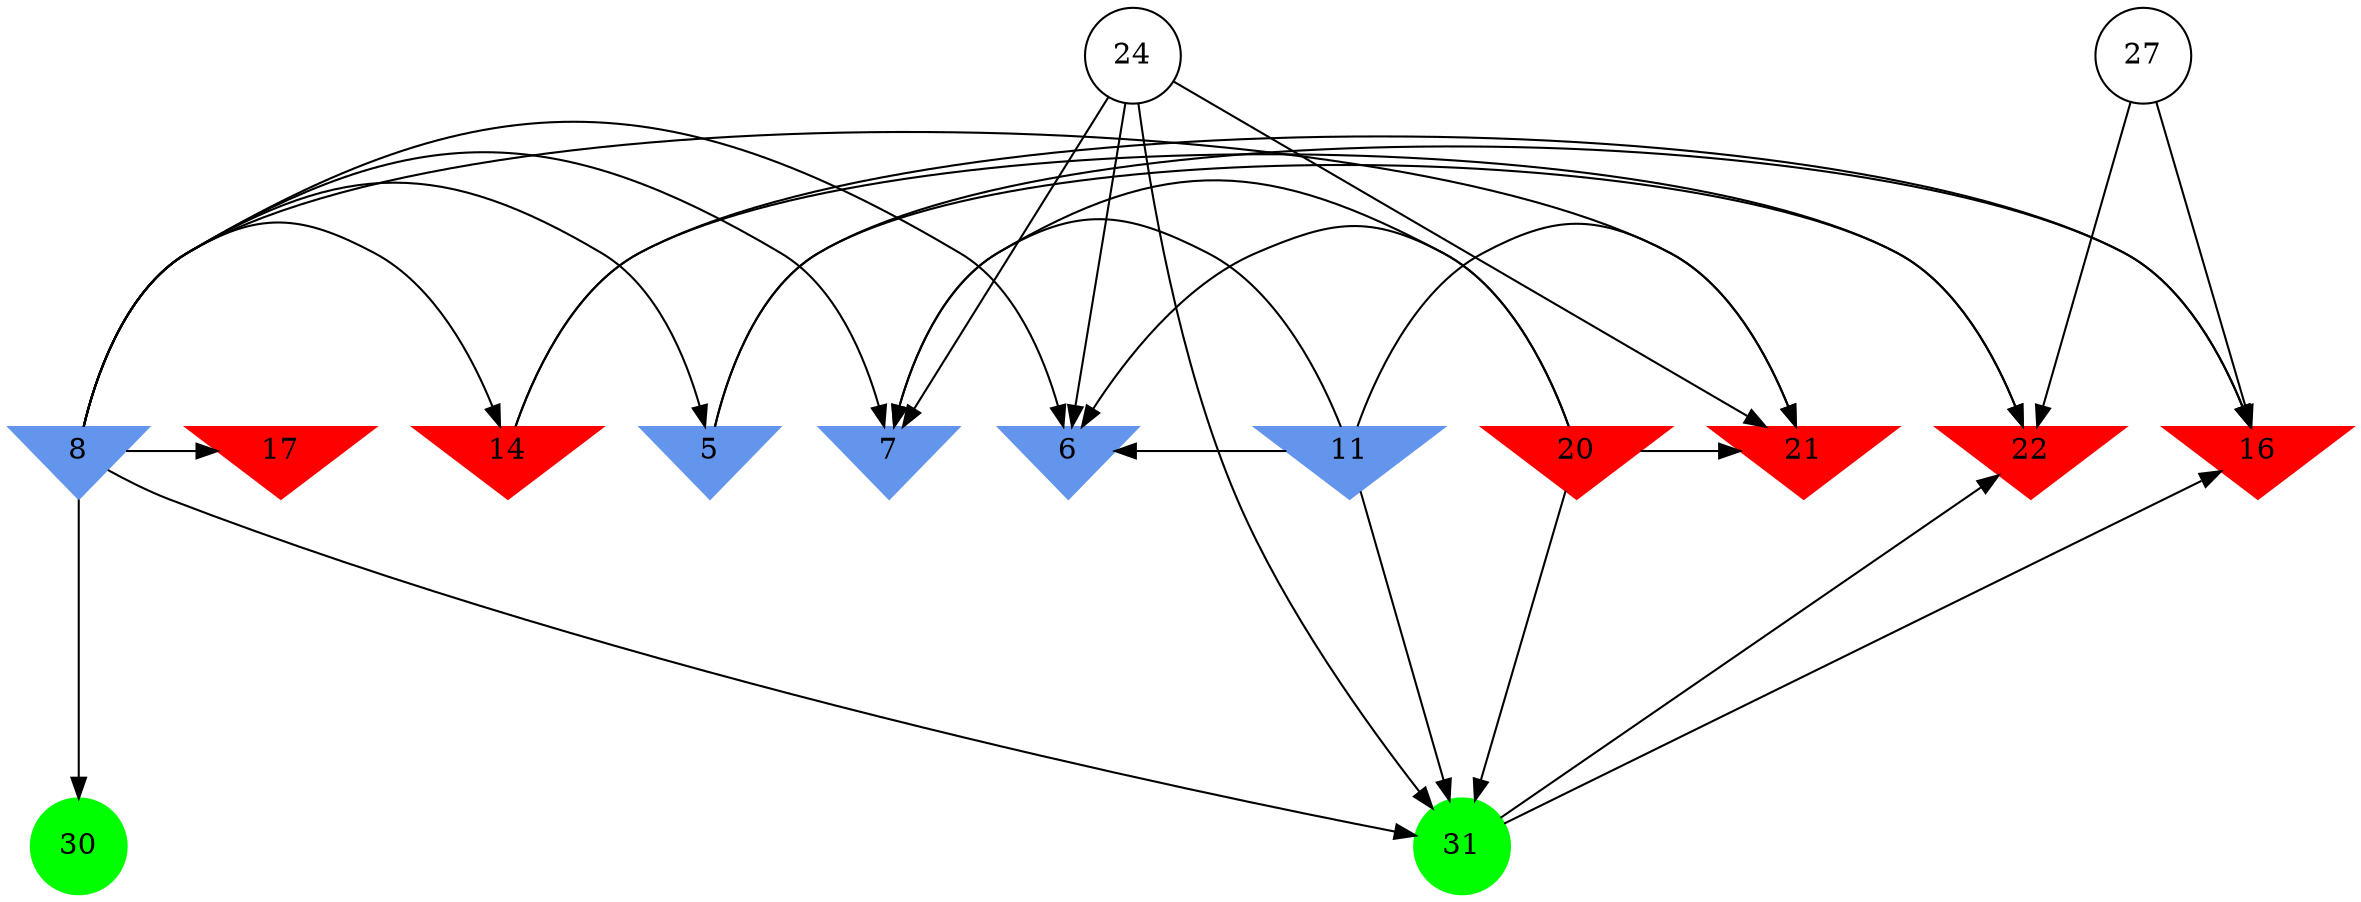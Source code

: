 digraph brain {
	ranksep=2.0;
	5 [shape=invtriangle,style=filled,color=cornflowerblue];
	6 [shape=invtriangle,style=filled,color=cornflowerblue];
	7 [shape=invtriangle,style=filled,color=cornflowerblue];
	8 [shape=invtriangle,style=filled,color=cornflowerblue];
	11 [shape=invtriangle,style=filled,color=cornflowerblue];
	14 [shape=invtriangle,style=filled,color=red];
	16 [shape=invtriangle,style=filled,color=red];
	17 [shape=invtriangle,style=filled,color=red];
	20 [shape=invtriangle,style=filled,color=red];
	21 [shape=invtriangle,style=filled,color=red];
	22 [shape=invtriangle,style=filled,color=red];
	24 [shape=circle,color=black];
	27 [shape=circle,color=black];
	30 [shape=circle,style=filled,color=green];
	31 [shape=circle,style=filled,color=green];
	8	->	14;
	8	->	17;
	8	->	5;
	8	->	30;
	20	->	31;
	20	->	7;
	20	->	21;
	20	->	6;
	11	->	31;
	11	->	7;
	11	->	21;
	11	->	6;
	24	->	31;
	24	->	7;
	24	->	21;
	24	->	6;
	8	->	31;
	8	->	7;
	8	->	21;
	8	->	6;
	5	->	22;
	5	->	16;
	14	->	22;
	14	->	16;
	31	->	22;
	31	->	16;
	27	->	22;
	27	->	16;
	{ rank=same; 5; 6; 7; 8; 11; 14; 16; 17; 20; 21; 22; }
	{ rank=same; 24; 27; }
	{ rank=same; 30; 31; }
}
